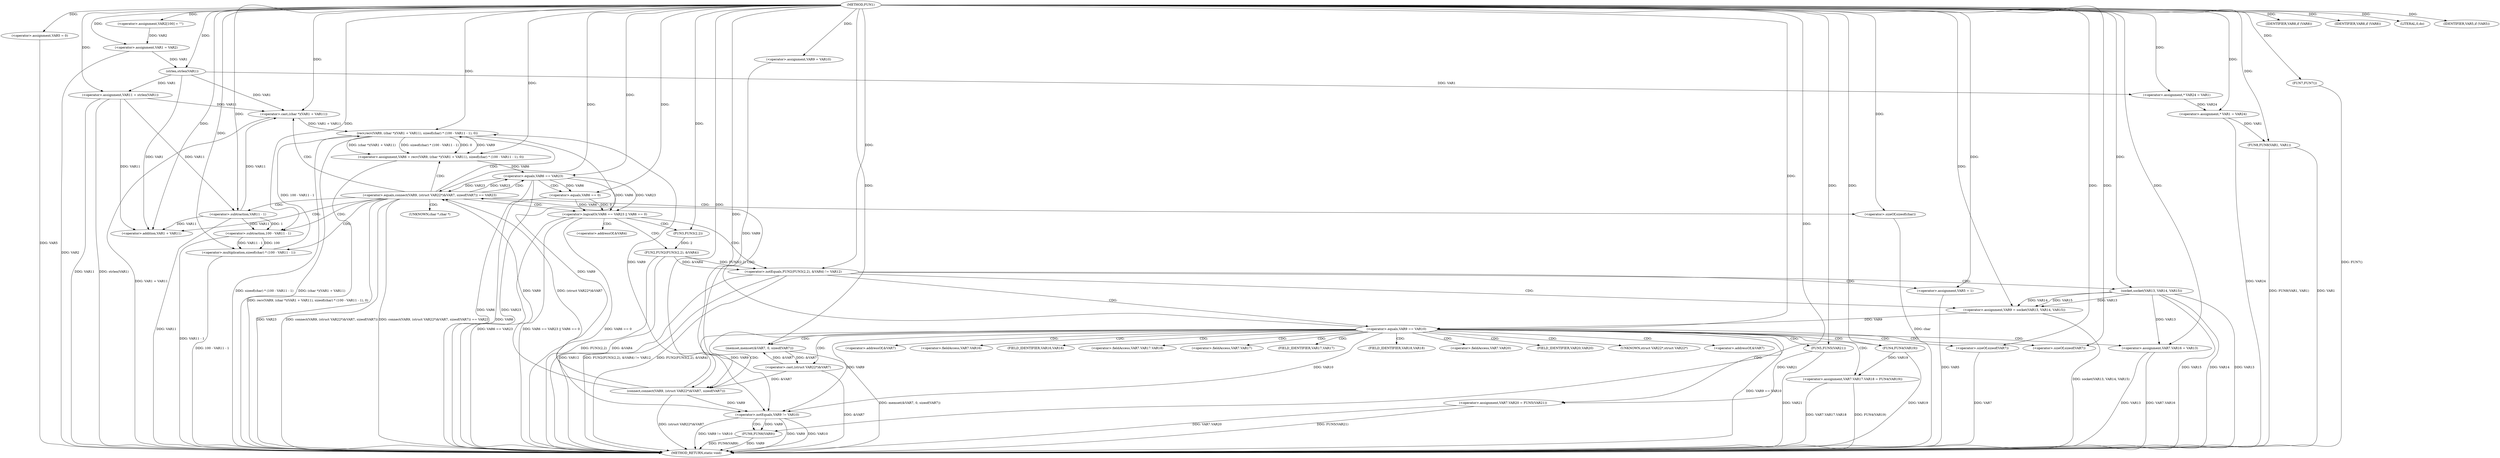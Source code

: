 digraph FUN1 {  
"1000100" [label = "(METHOD,FUN1)" ]
"1000252" [label = "(METHOD_RETURN,static void)" ]
"1000104" [label = "(<operator>.assignment,VAR2[100] = \"\")" ]
"1000107" [label = "(<operator>.assignment,VAR1 = VAR2)" ]
"1000113" [label = "(<operator>.assignment,VAR5 = 0)" ]
"1000120" [label = "(<operator>.assignment,VAR9 = VAR10)" ]
"1000124" [label = "(<operator>.assignment,VAR11 = strlen(VAR1))" ]
"1000126" [label = "(strlen,strlen(VAR1))" ]
"1000131" [label = "(<operator>.notEquals,FUN2(FUN3(2,2), &VAR4) != VAR12)" ]
"1000132" [label = "(FUN2,FUN2(FUN3(2,2), &VAR4))" ]
"1000133" [label = "(FUN3,FUN3(2,2))" ]
"1000141" [label = "(<operator>.assignment,VAR5 = 1)" ]
"1000144" [label = "(<operator>.assignment,VAR9 = socket(VAR13, VAR14, VAR15))" ]
"1000146" [label = "(socket,socket(VAR13, VAR14, VAR15))" ]
"1000151" [label = "(<operator>.equals,VAR9 == VAR10)" ]
"1000156" [label = "(memset,memset(&VAR7, 0, sizeof(VAR7)))" ]
"1000160" [label = "(<operator>.sizeOf,sizeof(VAR7))" ]
"1000162" [label = "(<operator>.assignment,VAR7.VAR16 = VAR13)" ]
"1000167" [label = "(<operator>.assignment,VAR7.VAR17.VAR18 = FUN4(VAR19))" ]
"1000173" [label = "(FUN4,FUN4(VAR19))" ]
"1000175" [label = "(<operator>.assignment,VAR7.VAR20 = FUN5(VAR21))" ]
"1000179" [label = "(FUN5,FUN5(VAR21))" ]
"1000182" [label = "(<operator>.equals,connect(VAR9, (struct VAR22*)&VAR7, sizeof(VAR7)) == VAR23)" ]
"1000183" [label = "(connect,connect(VAR9, (struct VAR22*)&VAR7, sizeof(VAR7)))" ]
"1000185" [label = "(<operator>.cast,(struct VAR22*)&VAR7)" ]
"1000189" [label = "(<operator>.sizeOf,sizeof(VAR7))" ]
"1000194" [label = "(<operator>.assignment,VAR6 = recv(VAR9, (char *)(VAR1 + VAR11), sizeof(char) * (100 - VAR11 - 1), 0))" ]
"1000196" [label = "(recv,recv(VAR9, (char *)(VAR1 + VAR11), sizeof(char) * (100 - VAR11 - 1), 0))" ]
"1000198" [label = "(<operator>.cast,(char *)(VAR1 + VAR11))" ]
"1000200" [label = "(<operator>.addition,VAR1 + VAR11)" ]
"1000203" [label = "(<operator>.multiplication,sizeof(char) * (100 - VAR11 - 1))" ]
"1000204" [label = "(<operator>.sizeOf,sizeof(char))" ]
"1000206" [label = "(<operator>.subtraction,100 - VAR11 - 1)" ]
"1000208" [label = "(<operator>.subtraction,VAR11 - 1)" ]
"1000213" [label = "(<operator>.logicalOr,VAR6 == VAR23 || VAR6 == 0)" ]
"1000214" [label = "(<operator>.equals,VAR6 == VAR23)" ]
"1000217" [label = "(<operator>.equals,VAR6 == 0)" ]
"1000223" [label = "(IDENTIFIER,VAR8,if (VAR8))" ]
"1000226" [label = "(IDENTIFIER,VAR8,if (VAR8))" ]
"1000228" [label = "(LITERAL,0,do)" ]
"1000230" [label = "(<operator>.notEquals,VAR9 != VAR10)" ]
"1000234" [label = "(FUN6,FUN6(VAR9))" ]
"1000237" [label = "(IDENTIFIER,VAR5,if (VAR5))" ]
"1000239" [label = "(FUN7,FUN7())" ]
"1000242" [label = "(<operator>.assignment,* VAR24 = VAR1)" ]
"1000246" [label = "(<operator>.assignment,* VAR1 = VAR24)" ]
"1000249" [label = "(FUN8,FUN8(VAR1, VAR1))" ]
"1000136" [label = "(<operator>.addressOf,&VAR4)" ]
"1000157" [label = "(<operator>.addressOf,&VAR7)" ]
"1000163" [label = "(<operator>.fieldAccess,VAR7.VAR16)" ]
"1000165" [label = "(FIELD_IDENTIFIER,VAR16,VAR16)" ]
"1000168" [label = "(<operator>.fieldAccess,VAR7.VAR17.VAR18)" ]
"1000169" [label = "(<operator>.fieldAccess,VAR7.VAR17)" ]
"1000171" [label = "(FIELD_IDENTIFIER,VAR17,VAR17)" ]
"1000172" [label = "(FIELD_IDENTIFIER,VAR18,VAR18)" ]
"1000176" [label = "(<operator>.fieldAccess,VAR7.VAR20)" ]
"1000178" [label = "(FIELD_IDENTIFIER,VAR20,VAR20)" ]
"1000186" [label = "(UNKNOWN,struct VAR22*,struct VAR22*)" ]
"1000187" [label = "(<operator>.addressOf,&VAR7)" ]
"1000199" [label = "(UNKNOWN,char *,char *)" ]
  "1000208" -> "1000252"  [ label = "DDG: VAR11"] 
  "1000183" -> "1000252"  [ label = "DDG: (struct VAR22*)&VAR7"] 
  "1000162" -> "1000252"  [ label = "DDG: VAR13"] 
  "1000230" -> "1000252"  [ label = "DDG: VAR9"] 
  "1000132" -> "1000252"  [ label = "DDG: FUN3(2,2)"] 
  "1000230" -> "1000252"  [ label = "DDG: VAR10"] 
  "1000214" -> "1000252"  [ label = "DDG: VAR6"] 
  "1000204" -> "1000252"  [ label = "DDG: char"] 
  "1000182" -> "1000252"  [ label = "DDG: connect(VAR9, (struct VAR22*)&VAR7, sizeof(VAR7)) == VAR23"] 
  "1000246" -> "1000252"  [ label = "DDG: VAR24"] 
  "1000167" -> "1000252"  [ label = "DDG: VAR7.VAR17.VAR18"] 
  "1000124" -> "1000252"  [ label = "DDG: strlen(VAR1)"] 
  "1000185" -> "1000252"  [ label = "DDG: &VAR7"] 
  "1000141" -> "1000252"  [ label = "DDG: VAR5"] 
  "1000249" -> "1000252"  [ label = "DDG: VAR1"] 
  "1000124" -> "1000252"  [ label = "DDG: VAR11"] 
  "1000151" -> "1000252"  [ label = "DDG: VAR9 == VAR10"] 
  "1000239" -> "1000252"  [ label = "DDG: FUN7()"] 
  "1000234" -> "1000252"  [ label = "DDG: VAR9"] 
  "1000189" -> "1000252"  [ label = "DDG: VAR7"] 
  "1000198" -> "1000252"  [ label = "DDG: VAR1 + VAR11"] 
  "1000214" -> "1000252"  [ label = "DDG: VAR23"] 
  "1000175" -> "1000252"  [ label = "DDG: FUN5(VAR21)"] 
  "1000213" -> "1000252"  [ label = "DDG: VAR6 == 0"] 
  "1000113" -> "1000252"  [ label = "DDG: VAR5"] 
  "1000213" -> "1000252"  [ label = "DDG: VAR6 == VAR23"] 
  "1000203" -> "1000252"  [ label = "DDG: 100 - VAR11 - 1"] 
  "1000131" -> "1000252"  [ label = "DDG: FUN2(FUN3(2,2), &VAR4)"] 
  "1000182" -> "1000252"  [ label = "DDG: VAR23"] 
  "1000179" -> "1000252"  [ label = "DDG: VAR21"] 
  "1000217" -> "1000252"  [ label = "DDG: VAR6"] 
  "1000196" -> "1000252"  [ label = "DDG: sizeof(char) * (100 - VAR11 - 1)"] 
  "1000206" -> "1000252"  [ label = "DDG: VAR11 - 1"] 
  "1000146" -> "1000252"  [ label = "DDG: VAR15"] 
  "1000146" -> "1000252"  [ label = "DDG: VAR14"] 
  "1000175" -> "1000252"  [ label = "DDG: VAR7.VAR20"] 
  "1000213" -> "1000252"  [ label = "DDG: VAR6 == VAR23 || VAR6 == 0"] 
  "1000167" -> "1000252"  [ label = "DDG: FUN4(VAR19)"] 
  "1000234" -> "1000252"  [ label = "DDG: FUN6(VAR9)"] 
  "1000230" -> "1000252"  [ label = "DDG: VAR9 != VAR10"] 
  "1000132" -> "1000252"  [ label = "DDG: &VAR4"] 
  "1000156" -> "1000252"  [ label = "DDG: memset(&VAR7, 0, sizeof(VAR7))"] 
  "1000131" -> "1000252"  [ label = "DDG: VAR12"] 
  "1000162" -> "1000252"  [ label = "DDG: VAR7.VAR16"] 
  "1000194" -> "1000252"  [ label = "DDG: recv(VAR9, (char *)(VAR1 + VAR11), sizeof(char) * (100 - VAR11 - 1), 0)"] 
  "1000144" -> "1000252"  [ label = "DDG: socket(VAR13, VAR14, VAR15)"] 
  "1000146" -> "1000252"  [ label = "DDG: VAR13"] 
  "1000182" -> "1000252"  [ label = "DDG: connect(VAR9, (struct VAR22*)&VAR7, sizeof(VAR7))"] 
  "1000173" -> "1000252"  [ label = "DDG: VAR19"] 
  "1000107" -> "1000252"  [ label = "DDG: VAR2"] 
  "1000249" -> "1000252"  [ label = "DDG: FUN8(VAR1, VAR1)"] 
  "1000131" -> "1000252"  [ label = "DDG: FUN2(FUN3(2,2), &VAR4) != VAR12"] 
  "1000196" -> "1000252"  [ label = "DDG: (char *)(VAR1 + VAR11)"] 
  "1000100" -> "1000104"  [ label = "DDG: "] 
  "1000104" -> "1000107"  [ label = "DDG: VAR2"] 
  "1000100" -> "1000107"  [ label = "DDG: "] 
  "1000100" -> "1000113"  [ label = "DDG: "] 
  "1000100" -> "1000120"  [ label = "DDG: "] 
  "1000126" -> "1000124"  [ label = "DDG: VAR1"] 
  "1000100" -> "1000124"  [ label = "DDG: "] 
  "1000107" -> "1000126"  [ label = "DDG: VAR1"] 
  "1000100" -> "1000126"  [ label = "DDG: "] 
  "1000132" -> "1000131"  [ label = "DDG: FUN3(2,2)"] 
  "1000132" -> "1000131"  [ label = "DDG: &VAR4"] 
  "1000133" -> "1000132"  [ label = "DDG: 2"] 
  "1000100" -> "1000133"  [ label = "DDG: "] 
  "1000100" -> "1000131"  [ label = "DDG: "] 
  "1000100" -> "1000141"  [ label = "DDG: "] 
  "1000146" -> "1000144"  [ label = "DDG: VAR13"] 
  "1000146" -> "1000144"  [ label = "DDG: VAR14"] 
  "1000146" -> "1000144"  [ label = "DDG: VAR15"] 
  "1000100" -> "1000144"  [ label = "DDG: "] 
  "1000100" -> "1000146"  [ label = "DDG: "] 
  "1000144" -> "1000151"  [ label = "DDG: VAR9"] 
  "1000100" -> "1000151"  [ label = "DDG: "] 
  "1000185" -> "1000156"  [ label = "DDG: &VAR7"] 
  "1000100" -> "1000156"  [ label = "DDG: "] 
  "1000100" -> "1000160"  [ label = "DDG: "] 
  "1000146" -> "1000162"  [ label = "DDG: VAR13"] 
  "1000100" -> "1000162"  [ label = "DDG: "] 
  "1000173" -> "1000167"  [ label = "DDG: VAR19"] 
  "1000100" -> "1000173"  [ label = "DDG: "] 
  "1000179" -> "1000175"  [ label = "DDG: VAR21"] 
  "1000100" -> "1000179"  [ label = "DDG: "] 
  "1000183" -> "1000182"  [ label = "DDG: VAR9"] 
  "1000183" -> "1000182"  [ label = "DDG: (struct VAR22*)&VAR7"] 
  "1000151" -> "1000183"  [ label = "DDG: VAR9"] 
  "1000100" -> "1000183"  [ label = "DDG: "] 
  "1000185" -> "1000183"  [ label = "DDG: &VAR7"] 
  "1000156" -> "1000185"  [ label = "DDG: &VAR7"] 
  "1000100" -> "1000189"  [ label = "DDG: "] 
  "1000214" -> "1000182"  [ label = "DDG: VAR23"] 
  "1000100" -> "1000182"  [ label = "DDG: "] 
  "1000196" -> "1000194"  [ label = "DDG: VAR9"] 
  "1000196" -> "1000194"  [ label = "DDG: (char *)(VAR1 + VAR11)"] 
  "1000196" -> "1000194"  [ label = "DDG: sizeof(char) * (100 - VAR11 - 1)"] 
  "1000196" -> "1000194"  [ label = "DDG: 0"] 
  "1000100" -> "1000194"  [ label = "DDG: "] 
  "1000183" -> "1000196"  [ label = "DDG: VAR9"] 
  "1000100" -> "1000196"  [ label = "DDG: "] 
  "1000198" -> "1000196"  [ label = "DDG: VAR1 + VAR11"] 
  "1000126" -> "1000198"  [ label = "DDG: VAR1"] 
  "1000100" -> "1000198"  [ label = "DDG: "] 
  "1000124" -> "1000198"  [ label = "DDG: VAR11"] 
  "1000208" -> "1000198"  [ label = "DDG: VAR11"] 
  "1000126" -> "1000200"  [ label = "DDG: VAR1"] 
  "1000100" -> "1000200"  [ label = "DDG: "] 
  "1000124" -> "1000200"  [ label = "DDG: VAR11"] 
  "1000208" -> "1000200"  [ label = "DDG: VAR11"] 
  "1000203" -> "1000196"  [ label = "DDG: 100 - VAR11 - 1"] 
  "1000100" -> "1000203"  [ label = "DDG: "] 
  "1000100" -> "1000204"  [ label = "DDG: "] 
  "1000206" -> "1000203"  [ label = "DDG: 100"] 
  "1000206" -> "1000203"  [ label = "DDG: VAR11 - 1"] 
  "1000100" -> "1000206"  [ label = "DDG: "] 
  "1000208" -> "1000206"  [ label = "DDG: VAR11"] 
  "1000208" -> "1000206"  [ label = "DDG: 1"] 
  "1000100" -> "1000208"  [ label = "DDG: "] 
  "1000124" -> "1000208"  [ label = "DDG: VAR11"] 
  "1000214" -> "1000213"  [ label = "DDG: VAR6"] 
  "1000214" -> "1000213"  [ label = "DDG: VAR23"] 
  "1000194" -> "1000214"  [ label = "DDG: VAR6"] 
  "1000100" -> "1000214"  [ label = "DDG: "] 
  "1000182" -> "1000214"  [ label = "DDG: VAR23"] 
  "1000217" -> "1000213"  [ label = "DDG: VAR6"] 
  "1000217" -> "1000213"  [ label = "DDG: 0"] 
  "1000214" -> "1000217"  [ label = "DDG: VAR6"] 
  "1000100" -> "1000217"  [ label = "DDG: "] 
  "1000100" -> "1000223"  [ label = "DDG: "] 
  "1000100" -> "1000226"  [ label = "DDG: "] 
  "1000100" -> "1000228"  [ label = "DDG: "] 
  "1000120" -> "1000230"  [ label = "DDG: VAR9"] 
  "1000196" -> "1000230"  [ label = "DDG: VAR9"] 
  "1000183" -> "1000230"  [ label = "DDG: VAR9"] 
  "1000151" -> "1000230"  [ label = "DDG: VAR9"] 
  "1000100" -> "1000230"  [ label = "DDG: "] 
  "1000151" -> "1000230"  [ label = "DDG: VAR10"] 
  "1000230" -> "1000234"  [ label = "DDG: VAR9"] 
  "1000100" -> "1000234"  [ label = "DDG: "] 
  "1000100" -> "1000237"  [ label = "DDG: "] 
  "1000100" -> "1000239"  [ label = "DDG: "] 
  "1000126" -> "1000242"  [ label = "DDG: VAR1"] 
  "1000100" -> "1000242"  [ label = "DDG: "] 
  "1000242" -> "1000246"  [ label = "DDG: VAR24"] 
  "1000100" -> "1000246"  [ label = "DDG: "] 
  "1000246" -> "1000249"  [ label = "DDG: VAR1"] 
  "1000100" -> "1000249"  [ label = "DDG: "] 
  "1000131" -> "1000141"  [ label = "CDG: "] 
  "1000131" -> "1000144"  [ label = "CDG: "] 
  "1000131" -> "1000151"  [ label = "CDG: "] 
  "1000131" -> "1000146"  [ label = "CDG: "] 
  "1000151" -> "1000156"  [ label = "CDG: "] 
  "1000151" -> "1000182"  [ label = "CDG: "] 
  "1000151" -> "1000186"  [ label = "CDG: "] 
  "1000151" -> "1000183"  [ label = "CDG: "] 
  "1000151" -> "1000165"  [ label = "CDG: "] 
  "1000151" -> "1000157"  [ label = "CDG: "] 
  "1000151" -> "1000172"  [ label = "CDG: "] 
  "1000151" -> "1000189"  [ label = "CDG: "] 
  "1000151" -> "1000169"  [ label = "CDG: "] 
  "1000151" -> "1000163"  [ label = "CDG: "] 
  "1000151" -> "1000168"  [ label = "CDG: "] 
  "1000151" -> "1000178"  [ label = "CDG: "] 
  "1000151" -> "1000167"  [ label = "CDG: "] 
  "1000151" -> "1000173"  [ label = "CDG: "] 
  "1000151" -> "1000175"  [ label = "CDG: "] 
  "1000151" -> "1000160"  [ label = "CDG: "] 
  "1000151" -> "1000171"  [ label = "CDG: "] 
  "1000151" -> "1000179"  [ label = "CDG: "] 
  "1000151" -> "1000176"  [ label = "CDG: "] 
  "1000151" -> "1000162"  [ label = "CDG: "] 
  "1000151" -> "1000187"  [ label = "CDG: "] 
  "1000151" -> "1000185"  [ label = "CDG: "] 
  "1000182" -> "1000200"  [ label = "CDG: "] 
  "1000182" -> "1000208"  [ label = "CDG: "] 
  "1000182" -> "1000199"  [ label = "CDG: "] 
  "1000182" -> "1000213"  [ label = "CDG: "] 
  "1000182" -> "1000204"  [ label = "CDG: "] 
  "1000182" -> "1000196"  [ label = "CDG: "] 
  "1000182" -> "1000206"  [ label = "CDG: "] 
  "1000182" -> "1000203"  [ label = "CDG: "] 
  "1000182" -> "1000214"  [ label = "CDG: "] 
  "1000182" -> "1000194"  [ label = "CDG: "] 
  "1000182" -> "1000198"  [ label = "CDG: "] 
  "1000213" -> "1000133"  [ label = "CDG: "] 
  "1000213" -> "1000136"  [ label = "CDG: "] 
  "1000213" -> "1000131"  [ label = "CDG: "] 
  "1000213" -> "1000132"  [ label = "CDG: "] 
  "1000214" -> "1000217"  [ label = "CDG: "] 
  "1000230" -> "1000234"  [ label = "CDG: "] 
}
